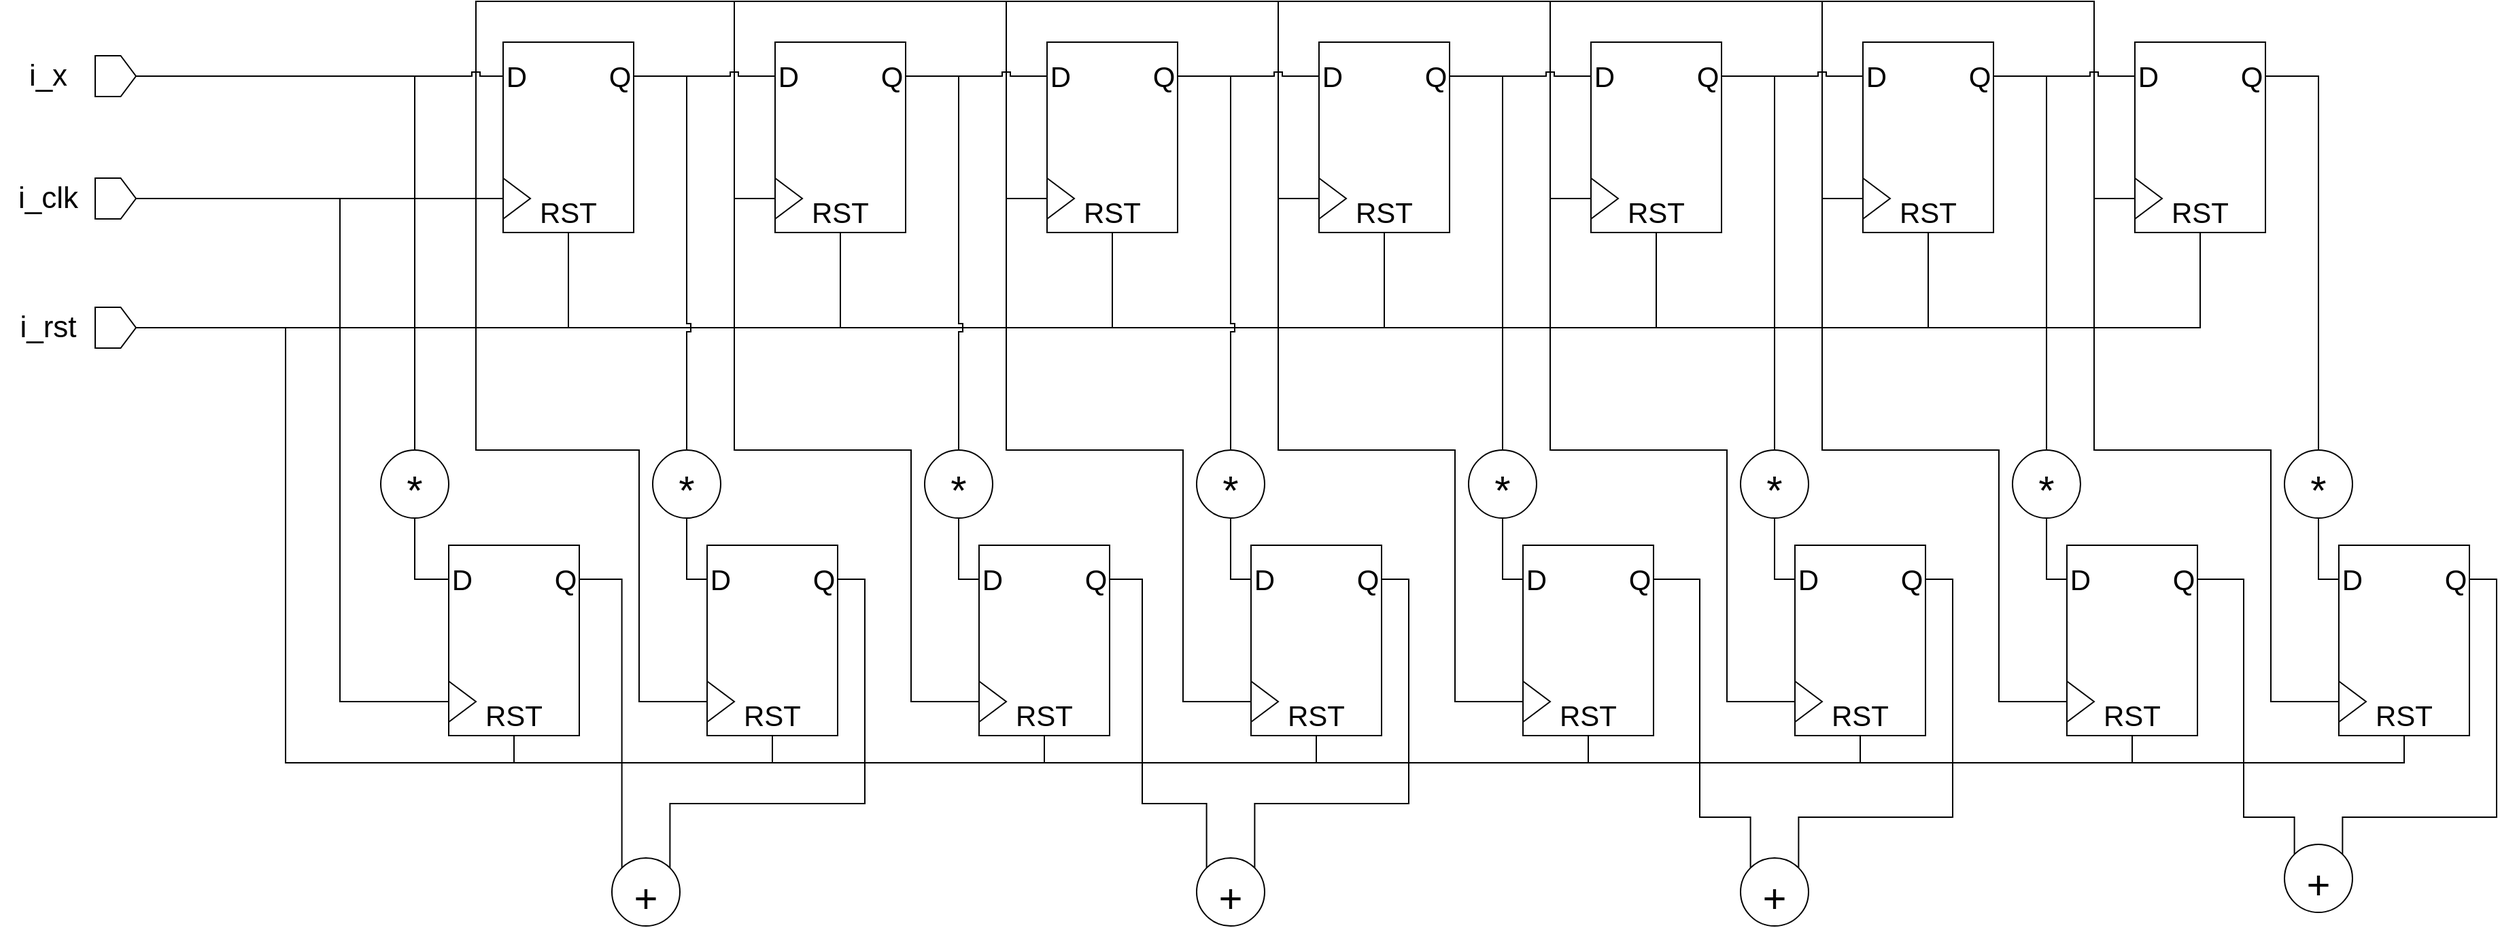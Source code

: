 <mxfile version="23.1.5" type="github">
  <diagram name="Page-1" id="0CUOTw0v8iw9t1YHOVN5">
    <mxGraphModel dx="2728" dy="986" grid="1" gridSize="10" guides="1" tooltips="1" connect="1" arrows="1" fold="1" page="1" pageScale="1" pageWidth="850" pageHeight="1100" math="0" shadow="0">
      <root>
        <mxCell id="0" />
        <mxCell id="1" parent="0" />
        <mxCell id="DY3PiAdyVnmW26J06P4--7" value="" style="group" vertex="1" connectable="0" parent="1">
          <mxGeometry x="160" y="60" width="96" height="140" as="geometry" />
        </mxCell>
        <mxCell id="DY3PiAdyVnmW26J06P4--1" value="" style="rounded=0;whiteSpace=wrap;html=1;" vertex="1" parent="DY3PiAdyVnmW26J06P4--7">
          <mxGeometry width="96" height="140" as="geometry" />
        </mxCell>
        <mxCell id="DY3PiAdyVnmW26J06P4--2" value="" style="triangle;whiteSpace=wrap;html=1;rotation=0;" vertex="1" parent="DY3PiAdyVnmW26J06P4--7">
          <mxGeometry y="100" width="20" height="30" as="geometry" />
        </mxCell>
        <mxCell id="DY3PiAdyVnmW26J06P4--3" value="&lt;font style=&quot;font-size: 21px;&quot;&gt;D&lt;/font&gt;" style="text;html=1;strokeColor=none;fillColor=none;align=center;verticalAlign=middle;whiteSpace=wrap;rounded=0;" vertex="1" parent="DY3PiAdyVnmW26J06P4--7">
          <mxGeometry y="10" width="20" height="30" as="geometry" />
        </mxCell>
        <mxCell id="DY3PiAdyVnmW26J06P4--4" value="&lt;font style=&quot;font-size: 21px;&quot;&gt;Q&lt;/font&gt;" style="text;html=1;strokeColor=none;fillColor=none;align=center;verticalAlign=middle;whiteSpace=wrap;rounded=0;" vertex="1" parent="DY3PiAdyVnmW26J06P4--7">
          <mxGeometry x="76" y="10" width="20" height="30" as="geometry" />
        </mxCell>
        <mxCell id="DY3PiAdyVnmW26J06P4--5" value="&lt;font style=&quot;font-size: 21px;&quot;&gt;RST&lt;/font&gt;" style="text;html=1;strokeColor=none;fillColor=none;align=center;verticalAlign=middle;whiteSpace=wrap;rounded=0;" vertex="1" parent="DY3PiAdyVnmW26J06P4--7">
          <mxGeometry x="33" y="110" width="30" height="30" as="geometry" />
        </mxCell>
        <mxCell id="DY3PiAdyVnmW26J06P4--8" value="" style="group" vertex="1" connectable="0" parent="1">
          <mxGeometry x="360" y="60" width="96" height="140" as="geometry" />
        </mxCell>
        <mxCell id="DY3PiAdyVnmW26J06P4--9" value="" style="rounded=0;whiteSpace=wrap;html=1;" vertex="1" parent="DY3PiAdyVnmW26J06P4--8">
          <mxGeometry width="96" height="140" as="geometry" />
        </mxCell>
        <mxCell id="DY3PiAdyVnmW26J06P4--10" value="" style="triangle;whiteSpace=wrap;html=1;rotation=0;" vertex="1" parent="DY3PiAdyVnmW26J06P4--8">
          <mxGeometry y="100" width="20" height="30" as="geometry" />
        </mxCell>
        <mxCell id="DY3PiAdyVnmW26J06P4--11" value="&lt;font style=&quot;font-size: 21px;&quot;&gt;D&lt;/font&gt;" style="text;html=1;strokeColor=none;fillColor=none;align=center;verticalAlign=middle;whiteSpace=wrap;rounded=0;" vertex="1" parent="DY3PiAdyVnmW26J06P4--8">
          <mxGeometry y="10" width="20" height="30" as="geometry" />
        </mxCell>
        <mxCell id="DY3PiAdyVnmW26J06P4--12" value="&lt;font style=&quot;font-size: 21px;&quot;&gt;Q&lt;/font&gt;" style="text;html=1;strokeColor=none;fillColor=none;align=center;verticalAlign=middle;whiteSpace=wrap;rounded=0;" vertex="1" parent="DY3PiAdyVnmW26J06P4--8">
          <mxGeometry x="76" y="10" width="20" height="30" as="geometry" />
        </mxCell>
        <mxCell id="DY3PiAdyVnmW26J06P4--13" value="&lt;font style=&quot;font-size: 21px;&quot;&gt;RST&lt;/font&gt;" style="text;html=1;strokeColor=none;fillColor=none;align=center;verticalAlign=middle;whiteSpace=wrap;rounded=0;" vertex="1" parent="DY3PiAdyVnmW26J06P4--8">
          <mxGeometry x="33" y="110" width="30" height="30" as="geometry" />
        </mxCell>
        <mxCell id="DY3PiAdyVnmW26J06P4--14" value="" style="group" vertex="1" connectable="0" parent="1">
          <mxGeometry x="560" y="60" width="96" height="140" as="geometry" />
        </mxCell>
        <mxCell id="DY3PiAdyVnmW26J06P4--15" value="" style="rounded=0;whiteSpace=wrap;html=1;" vertex="1" parent="DY3PiAdyVnmW26J06P4--14">
          <mxGeometry width="96" height="140" as="geometry" />
        </mxCell>
        <mxCell id="DY3PiAdyVnmW26J06P4--16" value="" style="triangle;whiteSpace=wrap;html=1;rotation=0;" vertex="1" parent="DY3PiAdyVnmW26J06P4--14">
          <mxGeometry y="100" width="20" height="30" as="geometry" />
        </mxCell>
        <mxCell id="DY3PiAdyVnmW26J06P4--17" value="&lt;font style=&quot;font-size: 21px;&quot;&gt;D&lt;/font&gt;" style="text;html=1;strokeColor=none;fillColor=none;align=center;verticalAlign=middle;whiteSpace=wrap;rounded=0;" vertex="1" parent="DY3PiAdyVnmW26J06P4--14">
          <mxGeometry y="10" width="20" height="30" as="geometry" />
        </mxCell>
        <mxCell id="DY3PiAdyVnmW26J06P4--18" value="&lt;font style=&quot;font-size: 21px;&quot;&gt;Q&lt;/font&gt;" style="text;html=1;strokeColor=none;fillColor=none;align=center;verticalAlign=middle;whiteSpace=wrap;rounded=0;" vertex="1" parent="DY3PiAdyVnmW26J06P4--14">
          <mxGeometry x="76" y="10" width="20" height="30" as="geometry" />
        </mxCell>
        <mxCell id="DY3PiAdyVnmW26J06P4--19" value="&lt;font style=&quot;font-size: 21px;&quot;&gt;RST&lt;/font&gt;" style="text;html=1;strokeColor=none;fillColor=none;align=center;verticalAlign=middle;whiteSpace=wrap;rounded=0;" vertex="1" parent="DY3PiAdyVnmW26J06P4--14">
          <mxGeometry x="33" y="110" width="30" height="30" as="geometry" />
        </mxCell>
        <mxCell id="DY3PiAdyVnmW26J06P4--20" value="" style="group" vertex="1" connectable="0" parent="1">
          <mxGeometry x="760" y="60" width="96" height="140" as="geometry" />
        </mxCell>
        <mxCell id="DY3PiAdyVnmW26J06P4--21" value="" style="rounded=0;whiteSpace=wrap;html=1;" vertex="1" parent="DY3PiAdyVnmW26J06P4--20">
          <mxGeometry width="96" height="140" as="geometry" />
        </mxCell>
        <mxCell id="DY3PiAdyVnmW26J06P4--22" value="" style="triangle;whiteSpace=wrap;html=1;rotation=0;" vertex="1" parent="DY3PiAdyVnmW26J06P4--20">
          <mxGeometry y="100" width="20" height="30" as="geometry" />
        </mxCell>
        <mxCell id="DY3PiAdyVnmW26J06P4--23" value="&lt;font style=&quot;font-size: 21px;&quot;&gt;D&lt;/font&gt;" style="text;html=1;strokeColor=none;fillColor=none;align=center;verticalAlign=middle;whiteSpace=wrap;rounded=0;" vertex="1" parent="DY3PiAdyVnmW26J06P4--20">
          <mxGeometry y="10" width="20" height="30" as="geometry" />
        </mxCell>
        <mxCell id="DY3PiAdyVnmW26J06P4--24" value="&lt;font style=&quot;font-size: 21px;&quot;&gt;Q&lt;/font&gt;" style="text;html=1;strokeColor=none;fillColor=none;align=center;verticalAlign=middle;whiteSpace=wrap;rounded=0;" vertex="1" parent="DY3PiAdyVnmW26J06P4--20">
          <mxGeometry x="76" y="10" width="20" height="30" as="geometry" />
        </mxCell>
        <mxCell id="DY3PiAdyVnmW26J06P4--25" value="&lt;font style=&quot;font-size: 21px;&quot;&gt;RST&lt;/font&gt;" style="text;html=1;strokeColor=none;fillColor=none;align=center;verticalAlign=middle;whiteSpace=wrap;rounded=0;" vertex="1" parent="DY3PiAdyVnmW26J06P4--20">
          <mxGeometry x="33" y="110" width="30" height="30" as="geometry" />
        </mxCell>
        <mxCell id="DY3PiAdyVnmW26J06P4--26" value="" style="group" vertex="1" connectable="0" parent="1">
          <mxGeometry x="960" y="60" width="96" height="140" as="geometry" />
        </mxCell>
        <mxCell id="DY3PiAdyVnmW26J06P4--27" value="" style="rounded=0;whiteSpace=wrap;html=1;" vertex="1" parent="DY3PiAdyVnmW26J06P4--26">
          <mxGeometry width="96" height="140" as="geometry" />
        </mxCell>
        <mxCell id="DY3PiAdyVnmW26J06P4--28" value="" style="triangle;whiteSpace=wrap;html=1;rotation=0;" vertex="1" parent="DY3PiAdyVnmW26J06P4--26">
          <mxGeometry y="100" width="20" height="30" as="geometry" />
        </mxCell>
        <mxCell id="DY3PiAdyVnmW26J06P4--29" value="&lt;font style=&quot;font-size: 21px;&quot;&gt;D&lt;/font&gt;" style="text;html=1;strokeColor=none;fillColor=none;align=center;verticalAlign=middle;whiteSpace=wrap;rounded=0;" vertex="1" parent="DY3PiAdyVnmW26J06P4--26">
          <mxGeometry y="10" width="20" height="30" as="geometry" />
        </mxCell>
        <mxCell id="DY3PiAdyVnmW26J06P4--30" value="&lt;font style=&quot;font-size: 21px;&quot;&gt;Q&lt;/font&gt;" style="text;html=1;strokeColor=none;fillColor=none;align=center;verticalAlign=middle;whiteSpace=wrap;rounded=0;" vertex="1" parent="DY3PiAdyVnmW26J06P4--26">
          <mxGeometry x="76" y="10" width="20" height="30" as="geometry" />
        </mxCell>
        <mxCell id="DY3PiAdyVnmW26J06P4--31" value="&lt;font style=&quot;font-size: 21px;&quot;&gt;RST&lt;/font&gt;" style="text;html=1;strokeColor=none;fillColor=none;align=center;verticalAlign=middle;whiteSpace=wrap;rounded=0;" vertex="1" parent="DY3PiAdyVnmW26J06P4--26">
          <mxGeometry x="33" y="110" width="30" height="30" as="geometry" />
        </mxCell>
        <mxCell id="DY3PiAdyVnmW26J06P4--32" value="" style="group" vertex="1" connectable="0" parent="1">
          <mxGeometry x="1160" y="60" width="96" height="140" as="geometry" />
        </mxCell>
        <mxCell id="DY3PiAdyVnmW26J06P4--33" value="" style="rounded=0;whiteSpace=wrap;html=1;" vertex="1" parent="DY3PiAdyVnmW26J06P4--32">
          <mxGeometry width="96" height="140" as="geometry" />
        </mxCell>
        <mxCell id="DY3PiAdyVnmW26J06P4--34" value="" style="triangle;whiteSpace=wrap;html=1;rotation=0;" vertex="1" parent="DY3PiAdyVnmW26J06P4--32">
          <mxGeometry y="100" width="20" height="30" as="geometry" />
        </mxCell>
        <mxCell id="DY3PiAdyVnmW26J06P4--35" value="&lt;font style=&quot;font-size: 21px;&quot;&gt;D&lt;/font&gt;" style="text;html=1;strokeColor=none;fillColor=none;align=center;verticalAlign=middle;whiteSpace=wrap;rounded=0;" vertex="1" parent="DY3PiAdyVnmW26J06P4--32">
          <mxGeometry y="10" width="20" height="30" as="geometry" />
        </mxCell>
        <mxCell id="DY3PiAdyVnmW26J06P4--36" value="&lt;font style=&quot;font-size: 21px;&quot;&gt;Q&lt;/font&gt;" style="text;html=1;strokeColor=none;fillColor=none;align=center;verticalAlign=middle;whiteSpace=wrap;rounded=0;" vertex="1" parent="DY3PiAdyVnmW26J06P4--32">
          <mxGeometry x="76" y="10" width="20" height="30" as="geometry" />
        </mxCell>
        <mxCell id="DY3PiAdyVnmW26J06P4--37" value="&lt;font style=&quot;font-size: 21px;&quot;&gt;RST&lt;/font&gt;" style="text;html=1;strokeColor=none;fillColor=none;align=center;verticalAlign=middle;whiteSpace=wrap;rounded=0;" vertex="1" parent="DY3PiAdyVnmW26J06P4--32">
          <mxGeometry x="33" y="110" width="30" height="30" as="geometry" />
        </mxCell>
        <mxCell id="DY3PiAdyVnmW26J06P4--38" value="" style="group" vertex="1" connectable="0" parent="1">
          <mxGeometry x="1360" y="60" width="96" height="140" as="geometry" />
        </mxCell>
        <mxCell id="DY3PiAdyVnmW26J06P4--39" value="" style="rounded=0;whiteSpace=wrap;html=1;" vertex="1" parent="DY3PiAdyVnmW26J06P4--38">
          <mxGeometry width="96" height="140" as="geometry" />
        </mxCell>
        <mxCell id="DY3PiAdyVnmW26J06P4--40" value="" style="triangle;whiteSpace=wrap;html=1;rotation=0;" vertex="1" parent="DY3PiAdyVnmW26J06P4--38">
          <mxGeometry y="100" width="20" height="30" as="geometry" />
        </mxCell>
        <mxCell id="DY3PiAdyVnmW26J06P4--41" value="&lt;font style=&quot;font-size: 21px;&quot;&gt;D&lt;/font&gt;" style="text;html=1;strokeColor=none;fillColor=none;align=center;verticalAlign=middle;whiteSpace=wrap;rounded=0;" vertex="1" parent="DY3PiAdyVnmW26J06P4--38">
          <mxGeometry y="10" width="20" height="30" as="geometry" />
        </mxCell>
        <mxCell id="DY3PiAdyVnmW26J06P4--42" value="&lt;font style=&quot;font-size: 21px;&quot;&gt;Q&lt;/font&gt;" style="text;html=1;strokeColor=none;fillColor=none;align=center;verticalAlign=middle;whiteSpace=wrap;rounded=0;" vertex="1" parent="DY3PiAdyVnmW26J06P4--38">
          <mxGeometry x="76" y="10" width="20" height="30" as="geometry" />
        </mxCell>
        <mxCell id="DY3PiAdyVnmW26J06P4--43" value="&lt;font style=&quot;font-size: 21px;&quot;&gt;RST&lt;/font&gt;" style="text;html=1;strokeColor=none;fillColor=none;align=center;verticalAlign=middle;whiteSpace=wrap;rounded=0;" vertex="1" parent="DY3PiAdyVnmW26J06P4--38">
          <mxGeometry x="33" y="110" width="30" height="30" as="geometry" />
        </mxCell>
        <mxCell id="DY3PiAdyVnmW26J06P4--61" style="edgeStyle=orthogonalEdgeStyle;rounded=0;orthogonalLoop=1;jettySize=auto;html=1;exitX=0.5;exitY=1;exitDx=0;exitDy=0;entryX=0.5;entryY=1;entryDx=0;entryDy=0;endArrow=none;endFill=0;jumpStyle=sharp;" edge="1" parent="1" source="DY3PiAdyVnmW26J06P4--44" target="DY3PiAdyVnmW26J06P4--5">
          <mxGeometry relative="1" as="geometry" />
        </mxCell>
        <mxCell id="DY3PiAdyVnmW26J06P4--62" style="edgeStyle=orthogonalEdgeStyle;rounded=0;orthogonalLoop=1;jettySize=auto;html=1;exitX=0.5;exitY=1;exitDx=0;exitDy=0;entryX=0.5;entryY=1;entryDx=0;entryDy=0;endArrow=none;endFill=0;jumpStyle=sharp;" edge="1" parent="1" source="DY3PiAdyVnmW26J06P4--44" target="DY3PiAdyVnmW26J06P4--13">
          <mxGeometry relative="1" as="geometry" />
        </mxCell>
        <mxCell id="DY3PiAdyVnmW26J06P4--50" style="edgeStyle=orthogonalEdgeStyle;rounded=0;orthogonalLoop=1;jettySize=auto;html=1;exitX=0.5;exitY=1;exitDx=0;exitDy=0;entryX=0;entryY=0.5;entryDx=0;entryDy=0;endArrow=none;endFill=0;" edge="1" parent="1" source="DY3PiAdyVnmW26J06P4--45" target="DY3PiAdyVnmW26J06P4--2">
          <mxGeometry relative="1" as="geometry" />
        </mxCell>
        <mxCell id="DY3PiAdyVnmW26J06P4--63" style="edgeStyle=orthogonalEdgeStyle;rounded=0;orthogonalLoop=1;jettySize=auto;html=1;exitX=0.5;exitY=1;exitDx=0;exitDy=0;entryX=0.5;entryY=1;entryDx=0;entryDy=0;endArrow=none;endFill=0;jumpStyle=sharp;" edge="1" parent="1" source="DY3PiAdyVnmW26J06P4--44" target="DY3PiAdyVnmW26J06P4--15">
          <mxGeometry relative="1" as="geometry" />
        </mxCell>
        <mxCell id="DY3PiAdyVnmW26J06P4--45" value="&lt;p style=&quot;line-height: 120%;&quot;&gt;&lt;br&gt;&lt;/p&gt;&lt;p style=&quot;line-height: 120%;&quot;&gt;&lt;br&gt;&lt;/p&gt;" style="shape=offPageConnector;whiteSpace=wrap;html=1;rotation=-90;" vertex="1" parent="1">
          <mxGeometry x="-140" y="160" width="30" height="30" as="geometry" />
        </mxCell>
        <mxCell id="DY3PiAdyVnmW26J06P4--64" style="edgeStyle=orthogonalEdgeStyle;rounded=0;orthogonalLoop=1;jettySize=auto;html=1;exitX=0.5;exitY=1;exitDx=0;exitDy=0;entryX=0.5;entryY=1;entryDx=0;entryDy=0;endArrow=none;endFill=0;jumpStyle=sharp;" edge="1" parent="1" source="DY3PiAdyVnmW26J06P4--44" target="DY3PiAdyVnmW26J06P4--25">
          <mxGeometry relative="1" as="geometry" />
        </mxCell>
        <mxCell id="DY3PiAdyVnmW26J06P4--46" value="&lt;font style=&quot;font-size: 22px;&quot;&gt;i_clk&lt;/font&gt;" style="text;html=1;align=center;verticalAlign=middle;resizable=0;points=[];autosize=1;strokeColor=none;fillColor=none;" vertex="1" parent="1">
          <mxGeometry x="-210" y="155" width="70" height="40" as="geometry" />
        </mxCell>
        <mxCell id="DY3PiAdyVnmW26J06P4--65" style="edgeStyle=orthogonalEdgeStyle;rounded=0;orthogonalLoop=1;jettySize=auto;html=1;exitX=0.5;exitY=1;exitDx=0;exitDy=0;entryX=0.5;entryY=1;entryDx=0;entryDy=0;endArrow=none;endFill=0;jumpStyle=sharp;" edge="1" parent="1" source="DY3PiAdyVnmW26J06P4--44" target="DY3PiAdyVnmW26J06P4--31">
          <mxGeometry relative="1" as="geometry" />
        </mxCell>
        <mxCell id="DY3PiAdyVnmW26J06P4--47" value="&lt;font style=&quot;font-size: 22px;&quot;&gt;i_rst&lt;/font&gt;" style="text;html=1;align=center;verticalAlign=middle;resizable=0;points=[];autosize=1;strokeColor=none;fillColor=none;" vertex="1" parent="1">
          <mxGeometry x="-210" y="250" width="70" height="40" as="geometry" />
        </mxCell>
        <mxCell id="DY3PiAdyVnmW26J06P4--66" style="edgeStyle=orthogonalEdgeStyle;rounded=0;orthogonalLoop=1;jettySize=auto;html=1;exitX=0.5;exitY=1;exitDx=0;exitDy=0;entryX=0.5;entryY=1;entryDx=0;entryDy=0;endArrow=none;endFill=0;jumpStyle=sharp;" edge="1" parent="1" source="DY3PiAdyVnmW26J06P4--44" target="DY3PiAdyVnmW26J06P4--37">
          <mxGeometry relative="1" as="geometry" />
        </mxCell>
        <mxCell id="DY3PiAdyVnmW26J06P4--53" style="edgeStyle=orthogonalEdgeStyle;rounded=0;orthogonalLoop=1;jettySize=auto;html=1;exitX=0;exitY=0.5;exitDx=0;exitDy=0;entryX=0;entryY=0.5;entryDx=0;entryDy=0;endArrow=none;endFill=0;" edge="1" parent="1" source="DY3PiAdyVnmW26J06P4--10" target="DY3PiAdyVnmW26J06P4--2">
          <mxGeometry relative="1" as="geometry">
            <Array as="points">
              <mxPoint x="330" y="175" />
              <mxPoint x="330" y="30" />
              <mxPoint x="140" y="30" />
              <mxPoint x="140" y="175" />
            </Array>
          </mxGeometry>
        </mxCell>
        <mxCell id="DY3PiAdyVnmW26J06P4--67" style="edgeStyle=orthogonalEdgeStyle;rounded=0;orthogonalLoop=1;jettySize=auto;html=1;exitX=0.5;exitY=1;exitDx=0;exitDy=0;entryX=0.5;entryY=1;entryDx=0;entryDy=0;endArrow=none;endFill=0;jumpStyle=sharp;" edge="1" parent="1" source="DY3PiAdyVnmW26J06P4--44" target="DY3PiAdyVnmW26J06P4--43">
          <mxGeometry relative="1" as="geometry" />
        </mxCell>
        <mxCell id="DY3PiAdyVnmW26J06P4--54" style="edgeStyle=orthogonalEdgeStyle;rounded=0;orthogonalLoop=1;jettySize=auto;html=1;exitX=0;exitY=0.5;exitDx=0;exitDy=0;entryX=0;entryY=0.5;entryDx=0;entryDy=0;endArrow=none;endFill=0;" edge="1" parent="1" source="DY3PiAdyVnmW26J06P4--10" target="DY3PiAdyVnmW26J06P4--16">
          <mxGeometry relative="1" as="geometry">
            <Array as="points">
              <mxPoint x="330" y="175" />
              <mxPoint x="330" y="30" />
              <mxPoint x="530" y="30" />
              <mxPoint x="530" y="175" />
            </Array>
          </mxGeometry>
        </mxCell>
        <mxCell id="DY3PiAdyVnmW26J06P4--156" style="edgeStyle=orthogonalEdgeStyle;rounded=0;orthogonalLoop=1;jettySize=auto;html=1;exitX=0.5;exitY=1;exitDx=0;exitDy=0;entryX=0.5;entryY=1;entryDx=0;entryDy=0;endArrow=none;endFill=0;" edge="1" parent="1" source="DY3PiAdyVnmW26J06P4--44" target="DY3PiAdyVnmW26J06P4--104">
          <mxGeometry relative="1" as="geometry">
            <Array as="points">
              <mxPoint y="270" />
              <mxPoint y="590" />
              <mxPoint x="358" y="590" />
            </Array>
          </mxGeometry>
        </mxCell>
        <mxCell id="DY3PiAdyVnmW26J06P4--55" style="edgeStyle=orthogonalEdgeStyle;rounded=0;orthogonalLoop=1;jettySize=auto;html=1;exitX=0;exitY=0.5;exitDx=0;exitDy=0;endArrow=none;endFill=0;entryX=0;entryY=0.5;entryDx=0;entryDy=0;" edge="1" parent="1" source="DY3PiAdyVnmW26J06P4--16" target="DY3PiAdyVnmW26J06P4--22">
          <mxGeometry relative="1" as="geometry">
            <mxPoint x="720" y="210" as="targetPoint" />
            <Array as="points">
              <mxPoint x="530" y="175" />
              <mxPoint x="530" y="30" />
              <mxPoint x="730" y="30" />
              <mxPoint x="730" y="175" />
            </Array>
          </mxGeometry>
        </mxCell>
        <mxCell id="DY3PiAdyVnmW26J06P4--44" value="&lt;p style=&quot;line-height: 120%;&quot;&gt;&lt;br&gt;&lt;/p&gt;&lt;p style=&quot;line-height: 120%;&quot;&gt;&lt;br&gt;&lt;/p&gt;" style="shape=offPageConnector;whiteSpace=wrap;html=1;rotation=-90;" vertex="1" parent="1">
          <mxGeometry x="-140" y="255" width="30" height="30" as="geometry" />
        </mxCell>
        <mxCell id="DY3PiAdyVnmW26J06P4--58" style="edgeStyle=orthogonalEdgeStyle;rounded=0;orthogonalLoop=1;jettySize=auto;html=1;exitX=0;exitY=0.5;exitDx=0;exitDy=0;entryX=0;entryY=0.5;entryDx=0;entryDy=0;endArrow=none;endFill=0;" edge="1" parent="1" source="DY3PiAdyVnmW26J06P4--28" target="DY3PiAdyVnmW26J06P4--22">
          <mxGeometry relative="1" as="geometry">
            <Array as="points">
              <mxPoint x="930" y="175" />
              <mxPoint x="930" y="30" />
              <mxPoint x="730" y="30" />
              <mxPoint x="730" y="175" />
            </Array>
          </mxGeometry>
        </mxCell>
        <mxCell id="DY3PiAdyVnmW26J06P4--59" style="edgeStyle=orthogonalEdgeStyle;rounded=0;orthogonalLoop=1;jettySize=auto;html=1;exitX=0;exitY=0.5;exitDx=0;exitDy=0;entryX=0;entryY=0.5;entryDx=0;entryDy=0;endArrow=none;endFill=0;" edge="1" parent="1" source="DY3PiAdyVnmW26J06P4--34" target="DY3PiAdyVnmW26J06P4--28">
          <mxGeometry relative="1" as="geometry">
            <Array as="points">
              <mxPoint x="1130" y="175" />
              <mxPoint x="1130" y="30" />
              <mxPoint x="930" y="30" />
              <mxPoint x="930" y="175" />
            </Array>
          </mxGeometry>
        </mxCell>
        <mxCell id="DY3PiAdyVnmW26J06P4--60" style="edgeStyle=orthogonalEdgeStyle;rounded=0;orthogonalLoop=1;jettySize=auto;html=1;exitX=0;exitY=0.5;exitDx=0;exitDy=0;entryX=0;entryY=0.5;entryDx=0;entryDy=0;endArrow=none;endFill=0;" edge="1" parent="1" source="DY3PiAdyVnmW26J06P4--40" target="DY3PiAdyVnmW26J06P4--34">
          <mxGeometry relative="1" as="geometry">
            <Array as="points">
              <mxPoint x="1330" y="175" />
              <mxPoint x="1330" y="30" />
              <mxPoint x="1130" y="30" />
              <mxPoint x="1130" y="175" />
            </Array>
          </mxGeometry>
        </mxCell>
        <mxCell id="DY3PiAdyVnmW26J06P4--69" style="edgeStyle=orthogonalEdgeStyle;rounded=0;orthogonalLoop=1;jettySize=auto;html=1;exitX=0.5;exitY=1;exitDx=0;exitDy=0;entryX=0;entryY=0.5;entryDx=0;entryDy=0;jumpStyle=sharp;endArrow=none;endFill=0;" edge="1" parent="1" source="DY3PiAdyVnmW26J06P4--68" target="DY3PiAdyVnmW26J06P4--3">
          <mxGeometry relative="1" as="geometry" />
        </mxCell>
        <mxCell id="DY3PiAdyVnmW26J06P4--68" value="&lt;p style=&quot;line-height: 120%;&quot;&gt;&lt;br&gt;&lt;/p&gt;&lt;p style=&quot;line-height: 120%;&quot;&gt;&lt;br&gt;&lt;/p&gt;" style="shape=offPageConnector;whiteSpace=wrap;html=1;rotation=-90;" vertex="1" parent="1">
          <mxGeometry x="-140" y="70" width="30" height="30" as="geometry" />
        </mxCell>
        <mxCell id="DY3PiAdyVnmW26J06P4--70" style="edgeStyle=orthogonalEdgeStyle;rounded=0;orthogonalLoop=1;jettySize=auto;html=1;exitX=1;exitY=0.5;exitDx=0;exitDy=0;entryX=0;entryY=0.5;entryDx=0;entryDy=0;endArrow=none;endFill=0;jumpStyle=sharp;" edge="1" parent="1" source="DY3PiAdyVnmW26J06P4--4" target="DY3PiAdyVnmW26J06P4--11">
          <mxGeometry relative="1" as="geometry" />
        </mxCell>
        <mxCell id="DY3PiAdyVnmW26J06P4--71" style="edgeStyle=orthogonalEdgeStyle;rounded=0;orthogonalLoop=1;jettySize=auto;html=1;exitX=1;exitY=0.5;exitDx=0;exitDy=0;entryX=0;entryY=0.5;entryDx=0;entryDy=0;jumpStyle=sharp;endArrow=none;endFill=0;" edge="1" parent="1" source="DY3PiAdyVnmW26J06P4--12" target="DY3PiAdyVnmW26J06P4--17">
          <mxGeometry relative="1" as="geometry" />
        </mxCell>
        <mxCell id="DY3PiAdyVnmW26J06P4--72" style="edgeStyle=orthogonalEdgeStyle;rounded=0;orthogonalLoop=1;jettySize=auto;html=1;exitX=1;exitY=0.5;exitDx=0;exitDy=0;entryX=0;entryY=0.5;entryDx=0;entryDy=0;jumpStyle=sharp;endArrow=none;endFill=0;" edge="1" parent="1" source="DY3PiAdyVnmW26J06P4--18" target="DY3PiAdyVnmW26J06P4--23">
          <mxGeometry relative="1" as="geometry" />
        </mxCell>
        <mxCell id="DY3PiAdyVnmW26J06P4--73" style="edgeStyle=orthogonalEdgeStyle;rounded=0;orthogonalLoop=1;jettySize=auto;html=1;exitX=1;exitY=0.5;exitDx=0;exitDy=0;entryX=0;entryY=0.5;entryDx=0;entryDy=0;jumpStyle=sharp;endArrow=none;endFill=0;" edge="1" parent="1" source="DY3PiAdyVnmW26J06P4--24" target="DY3PiAdyVnmW26J06P4--29">
          <mxGeometry relative="1" as="geometry" />
        </mxCell>
        <mxCell id="DY3PiAdyVnmW26J06P4--74" style="edgeStyle=orthogonalEdgeStyle;rounded=0;orthogonalLoop=1;jettySize=auto;html=1;exitX=1;exitY=0.5;exitDx=0;exitDy=0;entryX=0;entryY=0.5;entryDx=0;entryDy=0;endArrow=none;endFill=0;jumpStyle=sharp;" edge="1" parent="1" source="DY3PiAdyVnmW26J06P4--30" target="DY3PiAdyVnmW26J06P4--35">
          <mxGeometry relative="1" as="geometry" />
        </mxCell>
        <mxCell id="DY3PiAdyVnmW26J06P4--75" style="edgeStyle=orthogonalEdgeStyle;rounded=0;orthogonalLoop=1;jettySize=auto;html=1;exitX=1;exitY=0.5;exitDx=0;exitDy=0;entryX=0;entryY=0.5;entryDx=0;entryDy=0;jumpStyle=sharp;endArrow=none;endFill=0;" edge="1" parent="1" source="DY3PiAdyVnmW26J06P4--36" target="DY3PiAdyVnmW26J06P4--41">
          <mxGeometry relative="1" as="geometry" />
        </mxCell>
        <mxCell id="DY3PiAdyVnmW26J06P4--76" value="&lt;font style=&quot;font-size: 22px;&quot;&gt;i_x&lt;br&gt;&lt;/font&gt;" style="text;html=1;align=center;verticalAlign=middle;resizable=0;points=[];autosize=1;strokeColor=none;fillColor=none;" vertex="1" parent="1">
          <mxGeometry x="-200" y="65" width="50" height="40" as="geometry" />
        </mxCell>
        <mxCell id="DY3PiAdyVnmW26J06P4--86" style="edgeStyle=orthogonalEdgeStyle;rounded=0;orthogonalLoop=1;jettySize=auto;html=1;exitX=0.5;exitY=0;exitDx=0;exitDy=0;entryX=1;entryY=0.5;entryDx=0;entryDy=0;endArrow=none;endFill=0;jumpStyle=sharp;" edge="1" parent="1" source="DY3PiAdyVnmW26J06P4--78" target="DY3PiAdyVnmW26J06P4--4">
          <mxGeometry relative="1" as="geometry" />
        </mxCell>
        <mxCell id="DY3PiAdyVnmW26J06P4--78" value="&lt;font style=&quot;font-size: 30px;&quot;&gt;*&lt;/font&gt;" style="ellipse;whiteSpace=wrap;html=1;aspect=fixed;verticalAlign=bottom;" vertex="1" parent="1">
          <mxGeometry x="270" y="360" width="50" height="50" as="geometry" />
        </mxCell>
        <mxCell id="DY3PiAdyVnmW26J06P4--93" style="edgeStyle=orthogonalEdgeStyle;rounded=0;orthogonalLoop=1;jettySize=auto;html=1;exitX=0.5;exitY=0;exitDx=0;exitDy=0;entryX=1;entryY=0.5;entryDx=0;entryDy=0;jumpStyle=sharp;endArrow=none;endFill=0;" edge="1" parent="1" source="DY3PiAdyVnmW26J06P4--85" target="DY3PiAdyVnmW26J06P4--12">
          <mxGeometry relative="1" as="geometry" />
        </mxCell>
        <mxCell id="DY3PiAdyVnmW26J06P4--85" value="&lt;font style=&quot;font-size: 30px;&quot;&gt;*&lt;/font&gt;" style="ellipse;whiteSpace=wrap;html=1;aspect=fixed;verticalAlign=bottom;" vertex="1" parent="1">
          <mxGeometry x="470" y="360" width="50" height="50" as="geometry" />
        </mxCell>
        <mxCell id="DY3PiAdyVnmW26J06P4--94" style="edgeStyle=orthogonalEdgeStyle;rounded=0;orthogonalLoop=1;jettySize=auto;html=1;exitX=0.5;exitY=0;exitDx=0;exitDy=0;entryX=1;entryY=0.5;entryDx=0;entryDy=0;endArrow=none;endFill=0;jumpStyle=sharp;" edge="1" parent="1" source="DY3PiAdyVnmW26J06P4--87" target="DY3PiAdyVnmW26J06P4--18">
          <mxGeometry relative="1" as="geometry" />
        </mxCell>
        <mxCell id="DY3PiAdyVnmW26J06P4--87" value="&lt;font style=&quot;font-size: 30px;&quot;&gt;*&lt;/font&gt;" style="ellipse;whiteSpace=wrap;html=1;aspect=fixed;verticalAlign=bottom;" vertex="1" parent="1">
          <mxGeometry x="670" y="360" width="50" height="50" as="geometry" />
        </mxCell>
        <mxCell id="DY3PiAdyVnmW26J06P4--95" style="edgeStyle=orthogonalEdgeStyle;rounded=0;orthogonalLoop=1;jettySize=auto;html=1;exitX=0.5;exitY=0;exitDx=0;exitDy=0;entryX=1;entryY=0.5;entryDx=0;entryDy=0;endArrow=none;endFill=0;" edge="1" parent="1" source="DY3PiAdyVnmW26J06P4--88" target="DY3PiAdyVnmW26J06P4--24">
          <mxGeometry relative="1" as="geometry" />
        </mxCell>
        <mxCell id="DY3PiAdyVnmW26J06P4--88" value="&lt;font style=&quot;font-size: 30px;&quot;&gt;*&lt;/font&gt;" style="ellipse;whiteSpace=wrap;html=1;aspect=fixed;verticalAlign=bottom;" vertex="1" parent="1">
          <mxGeometry x="870" y="360" width="50" height="50" as="geometry" />
        </mxCell>
        <mxCell id="DY3PiAdyVnmW26J06P4--96" style="edgeStyle=orthogonalEdgeStyle;rounded=0;orthogonalLoop=1;jettySize=auto;html=1;exitX=0.5;exitY=0;exitDx=0;exitDy=0;entryX=1;entryY=0.5;entryDx=0;entryDy=0;endArrow=none;endFill=0;" edge="1" parent="1" source="DY3PiAdyVnmW26J06P4--89" target="DY3PiAdyVnmW26J06P4--30">
          <mxGeometry relative="1" as="geometry" />
        </mxCell>
        <mxCell id="DY3PiAdyVnmW26J06P4--89" value="&lt;font style=&quot;font-size: 30px;&quot;&gt;*&lt;/font&gt;" style="ellipse;whiteSpace=wrap;html=1;aspect=fixed;verticalAlign=bottom;" vertex="1" parent="1">
          <mxGeometry x="1070" y="360" width="50" height="50" as="geometry" />
        </mxCell>
        <mxCell id="DY3PiAdyVnmW26J06P4--97" style="edgeStyle=orthogonalEdgeStyle;rounded=0;orthogonalLoop=1;jettySize=auto;html=1;exitX=0.5;exitY=0;exitDx=0;exitDy=0;entryX=1;entryY=0.5;entryDx=0;entryDy=0;endArrow=none;endFill=0;" edge="1" parent="1" source="DY3PiAdyVnmW26J06P4--90" target="DY3PiAdyVnmW26J06P4--36">
          <mxGeometry relative="1" as="geometry" />
        </mxCell>
        <mxCell id="DY3PiAdyVnmW26J06P4--90" value="&lt;font style=&quot;font-size: 30px;&quot;&gt;*&lt;/font&gt;" style="ellipse;whiteSpace=wrap;html=1;aspect=fixed;verticalAlign=bottom;" vertex="1" parent="1">
          <mxGeometry x="1270" y="360" width="50" height="50" as="geometry" />
        </mxCell>
        <mxCell id="DY3PiAdyVnmW26J06P4--98" style="edgeStyle=orthogonalEdgeStyle;rounded=0;orthogonalLoop=1;jettySize=auto;html=1;exitX=0.5;exitY=0;exitDx=0;exitDy=0;entryX=1;entryY=0.5;entryDx=0;entryDy=0;endArrow=none;endFill=0;" edge="1" parent="1" source="DY3PiAdyVnmW26J06P4--92" target="DY3PiAdyVnmW26J06P4--42">
          <mxGeometry relative="1" as="geometry" />
        </mxCell>
        <mxCell id="DY3PiAdyVnmW26J06P4--92" value="&lt;font style=&quot;font-size: 30px;&quot;&gt;*&lt;/font&gt;" style="ellipse;whiteSpace=wrap;html=1;aspect=fixed;verticalAlign=bottom;" vertex="1" parent="1">
          <mxGeometry x="1470" y="360" width="50" height="50" as="geometry" />
        </mxCell>
        <mxCell id="DY3PiAdyVnmW26J06P4--99" value="" style="group" vertex="1" connectable="0" parent="1">
          <mxGeometry x="310" y="430" width="96" height="140" as="geometry" />
        </mxCell>
        <mxCell id="DY3PiAdyVnmW26J06P4--100" value="" style="rounded=0;whiteSpace=wrap;html=1;" vertex="1" parent="DY3PiAdyVnmW26J06P4--99">
          <mxGeometry width="96" height="140" as="geometry" />
        </mxCell>
        <mxCell id="DY3PiAdyVnmW26J06P4--101" value="" style="triangle;whiteSpace=wrap;html=1;rotation=0;" vertex="1" parent="DY3PiAdyVnmW26J06P4--99">
          <mxGeometry y="100" width="20" height="30" as="geometry" />
        </mxCell>
        <mxCell id="DY3PiAdyVnmW26J06P4--102" value="&lt;font style=&quot;font-size: 21px;&quot;&gt;D&lt;/font&gt;" style="text;html=1;strokeColor=none;fillColor=none;align=center;verticalAlign=middle;whiteSpace=wrap;rounded=0;" vertex="1" parent="DY3PiAdyVnmW26J06P4--99">
          <mxGeometry y="10" width="20" height="30" as="geometry" />
        </mxCell>
        <mxCell id="DY3PiAdyVnmW26J06P4--103" value="&lt;font style=&quot;font-size: 21px;&quot;&gt;Q&lt;/font&gt;" style="text;html=1;strokeColor=none;fillColor=none;align=center;verticalAlign=middle;whiteSpace=wrap;rounded=0;" vertex="1" parent="DY3PiAdyVnmW26J06P4--99">
          <mxGeometry x="76" y="10" width="20" height="30" as="geometry" />
        </mxCell>
        <mxCell id="DY3PiAdyVnmW26J06P4--104" value="&lt;font style=&quot;font-size: 21px;&quot;&gt;RST&lt;/font&gt;" style="text;html=1;strokeColor=none;fillColor=none;align=center;verticalAlign=middle;whiteSpace=wrap;rounded=0;" vertex="1" parent="DY3PiAdyVnmW26J06P4--99">
          <mxGeometry x="33" y="110" width="30" height="30" as="geometry" />
        </mxCell>
        <mxCell id="DY3PiAdyVnmW26J06P4--105" value="" style="group" vertex="1" connectable="0" parent="1">
          <mxGeometry x="510" y="430" width="96" height="140" as="geometry" />
        </mxCell>
        <mxCell id="DY3PiAdyVnmW26J06P4--106" value="" style="rounded=0;whiteSpace=wrap;html=1;" vertex="1" parent="DY3PiAdyVnmW26J06P4--105">
          <mxGeometry width="96" height="140" as="geometry" />
        </mxCell>
        <mxCell id="DY3PiAdyVnmW26J06P4--107" value="" style="triangle;whiteSpace=wrap;html=1;rotation=0;" vertex="1" parent="DY3PiAdyVnmW26J06P4--105">
          <mxGeometry y="100" width="20" height="30" as="geometry" />
        </mxCell>
        <mxCell id="DY3PiAdyVnmW26J06P4--108" value="&lt;font style=&quot;font-size: 21px;&quot;&gt;D&lt;/font&gt;" style="text;html=1;strokeColor=none;fillColor=none;align=center;verticalAlign=middle;whiteSpace=wrap;rounded=0;" vertex="1" parent="DY3PiAdyVnmW26J06P4--105">
          <mxGeometry y="10" width="20" height="30" as="geometry" />
        </mxCell>
        <mxCell id="DY3PiAdyVnmW26J06P4--109" value="&lt;font style=&quot;font-size: 21px;&quot;&gt;Q&lt;/font&gt;" style="text;html=1;strokeColor=none;fillColor=none;align=center;verticalAlign=middle;whiteSpace=wrap;rounded=0;" vertex="1" parent="DY3PiAdyVnmW26J06P4--105">
          <mxGeometry x="76" y="10" width="20" height="30" as="geometry" />
        </mxCell>
        <mxCell id="DY3PiAdyVnmW26J06P4--110" value="&lt;font style=&quot;font-size: 21px;&quot;&gt;RST&lt;/font&gt;" style="text;html=1;strokeColor=none;fillColor=none;align=center;verticalAlign=middle;whiteSpace=wrap;rounded=0;" vertex="1" parent="DY3PiAdyVnmW26J06P4--105">
          <mxGeometry x="33" y="110" width="30" height="30" as="geometry" />
        </mxCell>
        <mxCell id="DY3PiAdyVnmW26J06P4--111" value="" style="group" vertex="1" connectable="0" parent="1">
          <mxGeometry x="710" y="430" width="96" height="140" as="geometry" />
        </mxCell>
        <mxCell id="DY3PiAdyVnmW26J06P4--112" value="" style="rounded=0;whiteSpace=wrap;html=1;" vertex="1" parent="DY3PiAdyVnmW26J06P4--111">
          <mxGeometry width="96" height="140" as="geometry" />
        </mxCell>
        <mxCell id="DY3PiAdyVnmW26J06P4--113" value="" style="triangle;whiteSpace=wrap;html=1;rotation=0;" vertex="1" parent="DY3PiAdyVnmW26J06P4--111">
          <mxGeometry y="100" width="20" height="30" as="geometry" />
        </mxCell>
        <mxCell id="DY3PiAdyVnmW26J06P4--114" value="&lt;font style=&quot;font-size: 21px;&quot;&gt;D&lt;/font&gt;" style="text;html=1;strokeColor=none;fillColor=none;align=center;verticalAlign=middle;whiteSpace=wrap;rounded=0;" vertex="1" parent="DY3PiAdyVnmW26J06P4--111">
          <mxGeometry y="10" width="20" height="30" as="geometry" />
        </mxCell>
        <mxCell id="DY3PiAdyVnmW26J06P4--115" value="&lt;font style=&quot;font-size: 21px;&quot;&gt;Q&lt;/font&gt;" style="text;html=1;strokeColor=none;fillColor=none;align=center;verticalAlign=middle;whiteSpace=wrap;rounded=0;" vertex="1" parent="DY3PiAdyVnmW26J06P4--111">
          <mxGeometry x="76" y="10" width="20" height="30" as="geometry" />
        </mxCell>
        <mxCell id="DY3PiAdyVnmW26J06P4--116" value="&lt;font style=&quot;font-size: 21px;&quot;&gt;RST&lt;/font&gt;" style="text;html=1;strokeColor=none;fillColor=none;align=center;verticalAlign=middle;whiteSpace=wrap;rounded=0;" vertex="1" parent="DY3PiAdyVnmW26J06P4--111">
          <mxGeometry x="33" y="110" width="30" height="30" as="geometry" />
        </mxCell>
        <mxCell id="DY3PiAdyVnmW26J06P4--117" value="" style="group" vertex="1" connectable="0" parent="1">
          <mxGeometry x="910" y="430" width="96" height="140" as="geometry" />
        </mxCell>
        <mxCell id="DY3PiAdyVnmW26J06P4--118" value="" style="rounded=0;whiteSpace=wrap;html=1;" vertex="1" parent="DY3PiAdyVnmW26J06P4--117">
          <mxGeometry width="96" height="140" as="geometry" />
        </mxCell>
        <mxCell id="DY3PiAdyVnmW26J06P4--119" value="" style="triangle;whiteSpace=wrap;html=1;rotation=0;" vertex="1" parent="DY3PiAdyVnmW26J06P4--117">
          <mxGeometry y="100" width="20" height="30" as="geometry" />
        </mxCell>
        <mxCell id="DY3PiAdyVnmW26J06P4--120" value="&lt;font style=&quot;font-size: 21px;&quot;&gt;D&lt;/font&gt;" style="text;html=1;strokeColor=none;fillColor=none;align=center;verticalAlign=middle;whiteSpace=wrap;rounded=0;" vertex="1" parent="DY3PiAdyVnmW26J06P4--117">
          <mxGeometry y="10" width="20" height="30" as="geometry" />
        </mxCell>
        <mxCell id="DY3PiAdyVnmW26J06P4--121" value="&lt;font style=&quot;font-size: 21px;&quot;&gt;Q&lt;/font&gt;" style="text;html=1;strokeColor=none;fillColor=none;align=center;verticalAlign=middle;whiteSpace=wrap;rounded=0;" vertex="1" parent="DY3PiAdyVnmW26J06P4--117">
          <mxGeometry x="76" y="10" width="20" height="30" as="geometry" />
        </mxCell>
        <mxCell id="DY3PiAdyVnmW26J06P4--122" value="&lt;font style=&quot;font-size: 21px;&quot;&gt;RST&lt;/font&gt;" style="text;html=1;strokeColor=none;fillColor=none;align=center;verticalAlign=middle;whiteSpace=wrap;rounded=0;" vertex="1" parent="DY3PiAdyVnmW26J06P4--117">
          <mxGeometry x="33" y="110" width="30" height="30" as="geometry" />
        </mxCell>
        <mxCell id="DY3PiAdyVnmW26J06P4--123" value="" style="group" vertex="1" connectable="0" parent="1">
          <mxGeometry x="1110" y="430" width="96" height="140" as="geometry" />
        </mxCell>
        <mxCell id="DY3PiAdyVnmW26J06P4--124" value="" style="rounded=0;whiteSpace=wrap;html=1;" vertex="1" parent="DY3PiAdyVnmW26J06P4--123">
          <mxGeometry width="96" height="140" as="geometry" />
        </mxCell>
        <mxCell id="DY3PiAdyVnmW26J06P4--125" value="" style="triangle;whiteSpace=wrap;html=1;rotation=0;" vertex="1" parent="DY3PiAdyVnmW26J06P4--123">
          <mxGeometry y="100" width="20" height="30" as="geometry" />
        </mxCell>
        <mxCell id="DY3PiAdyVnmW26J06P4--126" value="&lt;font style=&quot;font-size: 21px;&quot;&gt;D&lt;/font&gt;" style="text;html=1;strokeColor=none;fillColor=none;align=center;verticalAlign=middle;whiteSpace=wrap;rounded=0;" vertex="1" parent="DY3PiAdyVnmW26J06P4--123">
          <mxGeometry y="10" width="20" height="30" as="geometry" />
        </mxCell>
        <mxCell id="DY3PiAdyVnmW26J06P4--127" value="&lt;font style=&quot;font-size: 21px;&quot;&gt;Q&lt;/font&gt;" style="text;html=1;strokeColor=none;fillColor=none;align=center;verticalAlign=middle;whiteSpace=wrap;rounded=0;" vertex="1" parent="DY3PiAdyVnmW26J06P4--123">
          <mxGeometry x="76" y="10" width="20" height="30" as="geometry" />
        </mxCell>
        <mxCell id="DY3PiAdyVnmW26J06P4--128" value="&lt;font style=&quot;font-size: 21px;&quot;&gt;RST&lt;/font&gt;" style="text;html=1;strokeColor=none;fillColor=none;align=center;verticalAlign=middle;whiteSpace=wrap;rounded=0;" vertex="1" parent="DY3PiAdyVnmW26J06P4--123">
          <mxGeometry x="33" y="110" width="30" height="30" as="geometry" />
        </mxCell>
        <mxCell id="DY3PiAdyVnmW26J06P4--129" value="" style="group" vertex="1" connectable="0" parent="1">
          <mxGeometry x="1310" y="430" width="96" height="140" as="geometry" />
        </mxCell>
        <mxCell id="DY3PiAdyVnmW26J06P4--130" value="" style="rounded=0;whiteSpace=wrap;html=1;" vertex="1" parent="DY3PiAdyVnmW26J06P4--129">
          <mxGeometry width="96" height="140" as="geometry" />
        </mxCell>
        <mxCell id="DY3PiAdyVnmW26J06P4--131" value="" style="triangle;whiteSpace=wrap;html=1;rotation=0;" vertex="1" parent="DY3PiAdyVnmW26J06P4--129">
          <mxGeometry y="100" width="20" height="30" as="geometry" />
        </mxCell>
        <mxCell id="DY3PiAdyVnmW26J06P4--132" value="&lt;font style=&quot;font-size: 21px;&quot;&gt;D&lt;/font&gt;" style="text;html=1;strokeColor=none;fillColor=none;align=center;verticalAlign=middle;whiteSpace=wrap;rounded=0;" vertex="1" parent="DY3PiAdyVnmW26J06P4--129">
          <mxGeometry y="10" width="20" height="30" as="geometry" />
        </mxCell>
        <mxCell id="DY3PiAdyVnmW26J06P4--133" value="&lt;font style=&quot;font-size: 21px;&quot;&gt;Q&lt;/font&gt;" style="text;html=1;strokeColor=none;fillColor=none;align=center;verticalAlign=middle;whiteSpace=wrap;rounded=0;" vertex="1" parent="DY3PiAdyVnmW26J06P4--129">
          <mxGeometry x="76" y="10" width="20" height="30" as="geometry" />
        </mxCell>
        <mxCell id="DY3PiAdyVnmW26J06P4--134" value="&lt;font style=&quot;font-size: 21px;&quot;&gt;RST&lt;/font&gt;" style="text;html=1;strokeColor=none;fillColor=none;align=center;verticalAlign=middle;whiteSpace=wrap;rounded=0;" vertex="1" parent="DY3PiAdyVnmW26J06P4--129">
          <mxGeometry x="33" y="110" width="30" height="30" as="geometry" />
        </mxCell>
        <mxCell id="DY3PiAdyVnmW26J06P4--135" value="" style="group" vertex="1" connectable="0" parent="1">
          <mxGeometry x="1510" y="430" width="96" height="140" as="geometry" />
        </mxCell>
        <mxCell id="DY3PiAdyVnmW26J06P4--136" value="" style="rounded=0;whiteSpace=wrap;html=1;" vertex="1" parent="DY3PiAdyVnmW26J06P4--135">
          <mxGeometry width="96" height="140" as="geometry" />
        </mxCell>
        <mxCell id="DY3PiAdyVnmW26J06P4--137" value="" style="triangle;whiteSpace=wrap;html=1;rotation=0;" vertex="1" parent="DY3PiAdyVnmW26J06P4--135">
          <mxGeometry y="100" width="20" height="30" as="geometry" />
        </mxCell>
        <mxCell id="DY3PiAdyVnmW26J06P4--138" value="&lt;font style=&quot;font-size: 21px;&quot;&gt;D&lt;/font&gt;" style="text;html=1;strokeColor=none;fillColor=none;align=center;verticalAlign=middle;whiteSpace=wrap;rounded=0;" vertex="1" parent="DY3PiAdyVnmW26J06P4--135">
          <mxGeometry y="10" width="20" height="30" as="geometry" />
        </mxCell>
        <mxCell id="DY3PiAdyVnmW26J06P4--139" value="&lt;font style=&quot;font-size: 21px;&quot;&gt;Q&lt;/font&gt;" style="text;html=1;strokeColor=none;fillColor=none;align=center;verticalAlign=middle;whiteSpace=wrap;rounded=0;" vertex="1" parent="DY3PiAdyVnmW26J06P4--135">
          <mxGeometry x="76" y="10" width="20" height="30" as="geometry" />
        </mxCell>
        <mxCell id="DY3PiAdyVnmW26J06P4--140" value="&lt;font style=&quot;font-size: 21px;&quot;&gt;RST&lt;/font&gt;" style="text;html=1;strokeColor=none;fillColor=none;align=center;verticalAlign=middle;whiteSpace=wrap;rounded=0;" vertex="1" parent="DY3PiAdyVnmW26J06P4--135">
          <mxGeometry x="33" y="110" width="30" height="30" as="geometry" />
        </mxCell>
        <mxCell id="DY3PiAdyVnmW26J06P4--141" style="edgeStyle=orthogonalEdgeStyle;rounded=0;orthogonalLoop=1;jettySize=auto;html=1;exitX=0;exitY=0.5;exitDx=0;exitDy=0;entryX=0.5;entryY=1;entryDx=0;entryDy=0;endArrow=none;endFill=0;" edge="1" parent="1" source="DY3PiAdyVnmW26J06P4--102" target="DY3PiAdyVnmW26J06P4--78">
          <mxGeometry relative="1" as="geometry">
            <Array as="points">
              <mxPoint x="295" y="455" />
            </Array>
          </mxGeometry>
        </mxCell>
        <mxCell id="DY3PiAdyVnmW26J06P4--142" style="edgeStyle=orthogonalEdgeStyle;rounded=0;orthogonalLoop=1;jettySize=auto;html=1;exitX=0;exitY=0.5;exitDx=0;exitDy=0;entryX=0.5;entryY=1;entryDx=0;entryDy=0;endArrow=none;endFill=0;" edge="1" parent="1" source="DY3PiAdyVnmW26J06P4--132" target="DY3PiAdyVnmW26J06P4--90">
          <mxGeometry relative="1" as="geometry">
            <Array as="points">
              <mxPoint x="1295" y="455" />
            </Array>
          </mxGeometry>
        </mxCell>
        <mxCell id="DY3PiAdyVnmW26J06P4--143" style="edgeStyle=orthogonalEdgeStyle;rounded=0;orthogonalLoop=1;jettySize=auto;html=1;exitX=0;exitY=0.5;exitDx=0;exitDy=0;endArrow=none;endFill=0;" edge="1" parent="1" source="DY3PiAdyVnmW26J06P4--138" target="DY3PiAdyVnmW26J06P4--92">
          <mxGeometry relative="1" as="geometry">
            <Array as="points">
              <mxPoint x="1495" y="455" />
            </Array>
          </mxGeometry>
        </mxCell>
        <mxCell id="DY3PiAdyVnmW26J06P4--144" style="edgeStyle=orthogonalEdgeStyle;rounded=0;orthogonalLoop=1;jettySize=auto;html=1;exitX=0;exitY=0.5;exitDx=0;exitDy=0;entryX=0.5;entryY=1;entryDx=0;entryDy=0;endArrow=none;endFill=0;" edge="1" parent="1" source="DY3PiAdyVnmW26J06P4--126" target="DY3PiAdyVnmW26J06P4--89">
          <mxGeometry relative="1" as="geometry">
            <Array as="points">
              <mxPoint x="1095" y="455" />
            </Array>
          </mxGeometry>
        </mxCell>
        <mxCell id="DY3PiAdyVnmW26J06P4--145" style="edgeStyle=orthogonalEdgeStyle;rounded=0;orthogonalLoop=1;jettySize=auto;html=1;exitX=0;exitY=0.5;exitDx=0;exitDy=0;entryX=0.5;entryY=1;entryDx=0;entryDy=0;endArrow=none;endFill=0;" edge="1" parent="1" source="DY3PiAdyVnmW26J06P4--120" target="DY3PiAdyVnmW26J06P4--88">
          <mxGeometry relative="1" as="geometry">
            <Array as="points">
              <mxPoint x="895" y="455" />
            </Array>
          </mxGeometry>
        </mxCell>
        <mxCell id="DY3PiAdyVnmW26J06P4--146" style="edgeStyle=orthogonalEdgeStyle;rounded=0;orthogonalLoop=1;jettySize=auto;html=1;exitX=0;exitY=0.5;exitDx=0;exitDy=0;entryX=0.5;entryY=1;entryDx=0;entryDy=0;endArrow=none;endFill=0;" edge="1" parent="1" source="DY3PiAdyVnmW26J06P4--108" target="DY3PiAdyVnmW26J06P4--85">
          <mxGeometry relative="1" as="geometry">
            <Array as="points">
              <mxPoint x="495" y="455" />
            </Array>
          </mxGeometry>
        </mxCell>
        <mxCell id="DY3PiAdyVnmW26J06P4--147" style="edgeStyle=orthogonalEdgeStyle;rounded=0;orthogonalLoop=1;jettySize=auto;html=1;exitX=0;exitY=0.5;exitDx=0;exitDy=0;entryX=0.5;entryY=1;entryDx=0;entryDy=0;endArrow=none;endFill=0;" edge="1" parent="1" source="DY3PiAdyVnmW26J06P4--114" target="DY3PiAdyVnmW26J06P4--87">
          <mxGeometry relative="1" as="geometry">
            <Array as="points">
              <mxPoint x="695" y="455" />
            </Array>
          </mxGeometry>
        </mxCell>
        <mxCell id="DY3PiAdyVnmW26J06P4--149" style="edgeStyle=orthogonalEdgeStyle;rounded=0;orthogonalLoop=1;jettySize=auto;html=1;exitX=0;exitY=0.5;exitDx=0;exitDy=0;entryX=0;entryY=0.5;entryDx=0;entryDy=0;endArrow=none;endFill=0;" edge="1" parent="1" source="DY3PiAdyVnmW26J06P4--107" target="DY3PiAdyVnmW26J06P4--10">
          <mxGeometry relative="1" as="geometry">
            <Array as="points">
              <mxPoint x="460" y="545" />
              <mxPoint x="460" y="360" />
              <mxPoint x="330" y="360" />
              <mxPoint x="330" y="175" />
            </Array>
          </mxGeometry>
        </mxCell>
        <mxCell id="DY3PiAdyVnmW26J06P4--150" style="edgeStyle=orthogonalEdgeStyle;rounded=0;orthogonalLoop=1;jettySize=auto;html=1;exitX=0;exitY=0.5;exitDx=0;exitDy=0;entryX=0;entryY=0.5;entryDx=0;entryDy=0;endArrow=none;endFill=0;" edge="1" parent="1" source="DY3PiAdyVnmW26J06P4--113" target="DY3PiAdyVnmW26J06P4--16">
          <mxGeometry relative="1" as="geometry">
            <Array as="points">
              <mxPoint x="660" y="545" />
              <mxPoint x="660" y="360" />
              <mxPoint x="530" y="360" />
              <mxPoint x="530" y="175" />
            </Array>
          </mxGeometry>
        </mxCell>
        <mxCell id="DY3PiAdyVnmW26J06P4--151" style="edgeStyle=orthogonalEdgeStyle;rounded=0;orthogonalLoop=1;jettySize=auto;html=1;exitX=0;exitY=0.5;exitDx=0;exitDy=0;entryX=0;entryY=0.5;entryDx=0;entryDy=0;endArrow=none;endFill=0;" edge="1" parent="1" source="DY3PiAdyVnmW26J06P4--119" target="DY3PiAdyVnmW26J06P4--22">
          <mxGeometry relative="1" as="geometry">
            <Array as="points">
              <mxPoint x="860" y="545" />
              <mxPoint x="860" y="360" />
              <mxPoint x="730" y="360" />
              <mxPoint x="730" y="175" />
            </Array>
          </mxGeometry>
        </mxCell>
        <mxCell id="DY3PiAdyVnmW26J06P4--152" style="edgeStyle=orthogonalEdgeStyle;rounded=0;orthogonalLoop=1;jettySize=auto;html=1;exitX=0;exitY=0.5;exitDx=0;exitDy=0;entryX=0;entryY=0.5;entryDx=0;entryDy=0;endArrow=none;endFill=0;" edge="1" parent="1" source="DY3PiAdyVnmW26J06P4--125" target="DY3PiAdyVnmW26J06P4--28">
          <mxGeometry relative="1" as="geometry">
            <Array as="points">
              <mxPoint x="1060" y="545" />
              <mxPoint x="1060" y="360" />
              <mxPoint x="930" y="360" />
              <mxPoint x="930" y="175" />
            </Array>
          </mxGeometry>
        </mxCell>
        <mxCell id="DY3PiAdyVnmW26J06P4--153" style="edgeStyle=orthogonalEdgeStyle;rounded=0;orthogonalLoop=1;jettySize=auto;html=1;exitX=0;exitY=0.5;exitDx=0;exitDy=0;entryX=0;entryY=0.5;entryDx=0;entryDy=0;endArrow=none;endFill=0;" edge="1" parent="1" source="DY3PiAdyVnmW26J06P4--131" target="DY3PiAdyVnmW26J06P4--34">
          <mxGeometry relative="1" as="geometry">
            <Array as="points">
              <mxPoint x="1260" y="545" />
              <mxPoint x="1260" y="360" />
              <mxPoint x="1130" y="360" />
              <mxPoint x="1130" y="175" />
            </Array>
          </mxGeometry>
        </mxCell>
        <mxCell id="DY3PiAdyVnmW26J06P4--154" style="edgeStyle=orthogonalEdgeStyle;rounded=0;orthogonalLoop=1;jettySize=auto;html=1;exitX=0;exitY=0.5;exitDx=0;exitDy=0;entryX=0;entryY=0.5;entryDx=0;entryDy=0;endArrow=none;endFill=0;" edge="1" parent="1" source="DY3PiAdyVnmW26J06P4--137" target="DY3PiAdyVnmW26J06P4--40">
          <mxGeometry relative="1" as="geometry">
            <Array as="points">
              <mxPoint x="1460" y="545" />
              <mxPoint x="1460" y="360" />
              <mxPoint x="1330" y="360" />
              <mxPoint x="1330" y="175" />
            </Array>
          </mxGeometry>
        </mxCell>
        <mxCell id="DY3PiAdyVnmW26J06P4--157" style="edgeStyle=orthogonalEdgeStyle;rounded=0;orthogonalLoop=1;jettySize=auto;html=1;exitX=0.5;exitY=1;exitDx=0;exitDy=0;entryX=0.5;entryY=1;entryDx=0;entryDy=0;endArrow=none;endFill=0;" edge="1" parent="1" source="DY3PiAdyVnmW26J06P4--110" target="DY3PiAdyVnmW26J06P4--44">
          <mxGeometry relative="1" as="geometry">
            <Array as="points">
              <mxPoint x="558" y="590" />
              <mxPoint y="590" />
              <mxPoint y="270" />
            </Array>
          </mxGeometry>
        </mxCell>
        <mxCell id="DY3PiAdyVnmW26J06P4--158" style="edgeStyle=orthogonalEdgeStyle;rounded=0;orthogonalLoop=1;jettySize=auto;html=1;exitX=0.5;exitY=1;exitDx=0;exitDy=0;entryX=0.5;entryY=1;entryDx=0;entryDy=0;endArrow=none;endFill=0;" edge="1" parent="1" source="DY3PiAdyVnmW26J06P4--116" target="DY3PiAdyVnmW26J06P4--44">
          <mxGeometry relative="1" as="geometry">
            <mxPoint x="60" y="400" as="targetPoint" />
            <Array as="points">
              <mxPoint x="758" y="590" />
              <mxPoint y="590" />
              <mxPoint y="270" />
            </Array>
          </mxGeometry>
        </mxCell>
        <mxCell id="DY3PiAdyVnmW26J06P4--159" style="edgeStyle=orthogonalEdgeStyle;rounded=0;orthogonalLoop=1;jettySize=auto;html=1;exitX=0.5;exitY=1;exitDx=0;exitDy=0;entryX=0.5;entryY=1;entryDx=0;entryDy=0;endArrow=none;endFill=0;" edge="1" parent="1" source="DY3PiAdyVnmW26J06P4--122" target="DY3PiAdyVnmW26J06P4--44">
          <mxGeometry relative="1" as="geometry">
            <Array as="points">
              <mxPoint x="958" y="590" />
              <mxPoint y="590" />
              <mxPoint y="270" />
            </Array>
          </mxGeometry>
        </mxCell>
        <mxCell id="DY3PiAdyVnmW26J06P4--161" style="edgeStyle=orthogonalEdgeStyle;rounded=0;orthogonalLoop=1;jettySize=auto;html=1;exitX=0.5;exitY=1;exitDx=0;exitDy=0;entryX=0.5;entryY=1;entryDx=0;entryDy=0;endArrow=none;endFill=0;" edge="1" parent="1" source="DY3PiAdyVnmW26J06P4--128" target="DY3PiAdyVnmW26J06P4--44">
          <mxGeometry relative="1" as="geometry">
            <Array as="points">
              <mxPoint x="1158" y="590" />
              <mxPoint y="590" />
              <mxPoint y="270" />
            </Array>
          </mxGeometry>
        </mxCell>
        <mxCell id="DY3PiAdyVnmW26J06P4--162" style="edgeStyle=orthogonalEdgeStyle;rounded=0;orthogonalLoop=1;jettySize=auto;html=1;exitX=0.5;exitY=1;exitDx=0;exitDy=0;entryX=0.5;entryY=1;entryDx=0;entryDy=0;endArrow=none;endFill=0;" edge="1" parent="1" source="DY3PiAdyVnmW26J06P4--134" target="DY3PiAdyVnmW26J06P4--44">
          <mxGeometry relative="1" as="geometry">
            <Array as="points">
              <mxPoint x="1358" y="590" />
              <mxPoint y="590" />
              <mxPoint y="270" />
            </Array>
          </mxGeometry>
        </mxCell>
        <mxCell id="DY3PiAdyVnmW26J06P4--163" style="edgeStyle=orthogonalEdgeStyle;rounded=0;orthogonalLoop=1;jettySize=auto;html=1;exitX=0.5;exitY=1;exitDx=0;exitDy=0;entryX=0.5;entryY=1;entryDx=0;entryDy=0;endArrow=none;endFill=0;" edge="1" parent="1" source="DY3PiAdyVnmW26J06P4--140" target="DY3PiAdyVnmW26J06P4--44">
          <mxGeometry relative="1" as="geometry">
            <Array as="points">
              <mxPoint x="1558" y="590" />
              <mxPoint y="590" />
              <mxPoint y="270" />
            </Array>
          </mxGeometry>
        </mxCell>
        <mxCell id="DY3PiAdyVnmW26J06P4--165" value="&lt;font style=&quot;font-size: 30px;&quot;&gt;+&lt;/font&gt;" style="ellipse;whiteSpace=wrap;html=1;aspect=fixed;verticalAlign=bottom;" vertex="1" parent="1">
          <mxGeometry x="240" y="660" width="50" height="50" as="geometry" />
        </mxCell>
        <mxCell id="DY3PiAdyVnmW26J06P4--166" value="&lt;font style=&quot;font-size: 30px;&quot;&gt;+&lt;/font&gt;" style="ellipse;whiteSpace=wrap;html=1;aspect=fixed;verticalAlign=bottom;" vertex="1" parent="1">
          <mxGeometry x="670" y="660" width="50" height="50" as="geometry" />
        </mxCell>
        <mxCell id="DY3PiAdyVnmW26J06P4--167" value="&lt;font style=&quot;font-size: 30px;&quot;&gt;+&lt;/font&gt;" style="ellipse;whiteSpace=wrap;html=1;aspect=fixed;verticalAlign=bottom;" vertex="1" parent="1">
          <mxGeometry x="1070" y="660" width="50" height="50" as="geometry" />
        </mxCell>
        <mxCell id="DY3PiAdyVnmW26J06P4--200" style="edgeStyle=orthogonalEdgeStyle;rounded=0;orthogonalLoop=1;jettySize=auto;html=1;exitX=1;exitY=0;exitDx=0;exitDy=0;entryX=1;entryY=0.5;entryDx=0;entryDy=0;endArrow=none;endFill=0;" edge="1" parent="1" source="DY3PiAdyVnmW26J06P4--169" target="DY3PiAdyVnmW26J06P4--139">
          <mxGeometry relative="1" as="geometry">
            <Array as="points">
              <mxPoint x="1513" y="630" />
              <mxPoint x="1626" y="630" />
              <mxPoint x="1626" y="455" />
            </Array>
          </mxGeometry>
        </mxCell>
        <mxCell id="DY3PiAdyVnmW26J06P4--169" value="&lt;font style=&quot;font-size: 30px;&quot;&gt;+&lt;/font&gt;" style="ellipse;whiteSpace=wrap;html=1;aspect=fixed;verticalAlign=bottom;" vertex="1" parent="1">
          <mxGeometry x="1470" y="650" width="50" height="50" as="geometry" />
        </mxCell>
        <mxCell id="DY3PiAdyVnmW26J06P4--179" value="" style="group" vertex="1" connectable="0" parent="1">
          <mxGeometry x="120" y="430" width="96" height="140" as="geometry" />
        </mxCell>
        <mxCell id="DY3PiAdyVnmW26J06P4--180" value="" style="rounded=0;whiteSpace=wrap;html=1;" vertex="1" parent="DY3PiAdyVnmW26J06P4--179">
          <mxGeometry width="96" height="140" as="geometry" />
        </mxCell>
        <mxCell id="DY3PiAdyVnmW26J06P4--181" value="" style="triangle;whiteSpace=wrap;html=1;rotation=0;" vertex="1" parent="DY3PiAdyVnmW26J06P4--179">
          <mxGeometry y="100" width="20" height="30" as="geometry" />
        </mxCell>
        <mxCell id="DY3PiAdyVnmW26J06P4--182" value="&lt;font style=&quot;font-size: 21px;&quot;&gt;D&lt;/font&gt;" style="text;html=1;strokeColor=none;fillColor=none;align=center;verticalAlign=middle;whiteSpace=wrap;rounded=0;" vertex="1" parent="DY3PiAdyVnmW26J06P4--179">
          <mxGeometry y="10" width="20" height="30" as="geometry" />
        </mxCell>
        <mxCell id="DY3PiAdyVnmW26J06P4--183" value="&lt;font style=&quot;font-size: 21px;&quot;&gt;Q&lt;/font&gt;" style="text;html=1;strokeColor=none;fillColor=none;align=center;verticalAlign=middle;whiteSpace=wrap;rounded=0;" vertex="1" parent="DY3PiAdyVnmW26J06P4--179">
          <mxGeometry x="76" y="10" width="20" height="30" as="geometry" />
        </mxCell>
        <mxCell id="DY3PiAdyVnmW26J06P4--184" value="&lt;font style=&quot;font-size: 21px;&quot;&gt;RST&lt;/font&gt;" style="text;html=1;strokeColor=none;fillColor=none;align=center;verticalAlign=middle;whiteSpace=wrap;rounded=0;" vertex="1" parent="DY3PiAdyVnmW26J06P4--179">
          <mxGeometry x="33" y="110" width="30" height="30" as="geometry" />
        </mxCell>
        <mxCell id="DY3PiAdyVnmW26J06P4--186" style="edgeStyle=orthogonalEdgeStyle;rounded=0;orthogonalLoop=1;jettySize=auto;html=1;exitX=0;exitY=0.5;exitDx=0;exitDy=0;entryX=0;entryY=0.5;entryDx=0;entryDy=0;endArrow=none;endFill=0;" edge="1" parent="1" source="DY3PiAdyVnmW26J06P4--181" target="DY3PiAdyVnmW26J06P4--2">
          <mxGeometry relative="1" as="geometry">
            <Array as="points">
              <mxPoint x="40" y="545" />
              <mxPoint x="40" y="175" />
            </Array>
          </mxGeometry>
        </mxCell>
        <mxCell id="DY3PiAdyVnmW26J06P4--188" style="edgeStyle=orthogonalEdgeStyle;rounded=0;orthogonalLoop=1;jettySize=auto;html=1;exitX=0;exitY=0.5;exitDx=0;exitDy=0;entryX=0;entryY=0.5;entryDx=0;entryDy=0;endArrow=none;endFill=0;" edge="1" parent="1" source="DY3PiAdyVnmW26J06P4--101" target="DY3PiAdyVnmW26J06P4--2">
          <mxGeometry relative="1" as="geometry">
            <mxPoint x="220" y="320" as="targetPoint" />
            <Array as="points">
              <mxPoint x="260" y="545" />
              <mxPoint x="260" y="360" />
              <mxPoint x="140" y="360" />
              <mxPoint x="140" y="175" />
            </Array>
          </mxGeometry>
        </mxCell>
        <mxCell id="DY3PiAdyVnmW26J06P4--190" style="edgeStyle=orthogonalEdgeStyle;rounded=0;orthogonalLoop=1;jettySize=auto;html=1;exitX=0.5;exitY=1;exitDx=0;exitDy=0;entryX=0;entryY=0.5;entryDx=0;entryDy=0;endArrow=none;endFill=0;" edge="1" parent="1" source="DY3PiAdyVnmW26J06P4--189" target="DY3PiAdyVnmW26J06P4--182">
          <mxGeometry relative="1" as="geometry" />
        </mxCell>
        <mxCell id="DY3PiAdyVnmW26J06P4--191" style="edgeStyle=orthogonalEdgeStyle;rounded=0;orthogonalLoop=1;jettySize=auto;html=1;exitX=0.5;exitY=0;exitDx=0;exitDy=0;entryX=0.5;entryY=1;entryDx=0;entryDy=0;endArrow=none;endFill=0;" edge="1" parent="1" source="DY3PiAdyVnmW26J06P4--189" target="DY3PiAdyVnmW26J06P4--68">
          <mxGeometry relative="1" as="geometry" />
        </mxCell>
        <mxCell id="DY3PiAdyVnmW26J06P4--189" value="&lt;font style=&quot;font-size: 30px;&quot;&gt;*&lt;/font&gt;" style="ellipse;whiteSpace=wrap;html=1;aspect=fixed;verticalAlign=bottom;" vertex="1" parent="1">
          <mxGeometry x="70" y="360" width="50" height="50" as="geometry" />
        </mxCell>
        <mxCell id="DY3PiAdyVnmW26J06P4--192" style="edgeStyle=orthogonalEdgeStyle;rounded=0;orthogonalLoop=1;jettySize=auto;html=1;exitX=0.5;exitY=1;exitDx=0;exitDy=0;entryX=0.5;entryY=1;entryDx=0;entryDy=0;endArrow=none;endFill=0;" edge="1" parent="1" source="DY3PiAdyVnmW26J06P4--184" target="DY3PiAdyVnmW26J06P4--44">
          <mxGeometry relative="1" as="geometry">
            <Array as="points">
              <mxPoint x="168" y="590" />
              <mxPoint y="590" />
              <mxPoint y="270" />
            </Array>
          </mxGeometry>
        </mxCell>
        <mxCell id="DY3PiAdyVnmW26J06P4--193" style="edgeStyle=orthogonalEdgeStyle;rounded=0;orthogonalLoop=1;jettySize=auto;html=1;exitX=1;exitY=0.5;exitDx=0;exitDy=0;entryX=0;entryY=0;entryDx=0;entryDy=0;endArrow=none;endFill=0;" edge="1" parent="1" source="DY3PiAdyVnmW26J06P4--183" target="DY3PiAdyVnmW26J06P4--165">
          <mxGeometry relative="1" as="geometry" />
        </mxCell>
        <mxCell id="DY3PiAdyVnmW26J06P4--194" style="edgeStyle=orthogonalEdgeStyle;rounded=0;orthogonalLoop=1;jettySize=auto;html=1;exitX=1;exitY=0.5;exitDx=0;exitDy=0;entryX=1;entryY=0;entryDx=0;entryDy=0;endArrow=none;endFill=0;" edge="1" parent="1" source="DY3PiAdyVnmW26J06P4--103" target="DY3PiAdyVnmW26J06P4--165">
          <mxGeometry relative="1" as="geometry">
            <Array as="points">
              <mxPoint x="426" y="455" />
              <mxPoint x="426" y="620" />
              <mxPoint x="283" y="620" />
            </Array>
          </mxGeometry>
        </mxCell>
        <mxCell id="DY3PiAdyVnmW26J06P4--195" style="edgeStyle=orthogonalEdgeStyle;rounded=0;orthogonalLoop=1;jettySize=auto;html=1;exitX=1;exitY=0.5;exitDx=0;exitDy=0;entryX=0;entryY=0;entryDx=0;entryDy=0;endArrow=none;endFill=0;" edge="1" parent="1" source="DY3PiAdyVnmW26J06P4--109" target="DY3PiAdyVnmW26J06P4--166">
          <mxGeometry relative="1" as="geometry">
            <Array as="points">
              <mxPoint x="630" y="455" />
              <mxPoint x="630" y="620" />
              <mxPoint x="677" y="620" />
            </Array>
          </mxGeometry>
        </mxCell>
        <mxCell id="DY3PiAdyVnmW26J06P4--196" style="edgeStyle=orthogonalEdgeStyle;rounded=0;orthogonalLoop=1;jettySize=auto;html=1;exitX=1;exitY=0.5;exitDx=0;exitDy=0;entryX=1;entryY=0;entryDx=0;entryDy=0;endArrow=none;endFill=0;" edge="1" parent="1" source="DY3PiAdyVnmW26J06P4--115" target="DY3PiAdyVnmW26J06P4--166">
          <mxGeometry relative="1" as="geometry">
            <Array as="points">
              <mxPoint x="826" y="455" />
              <mxPoint x="826" y="620" />
              <mxPoint x="713" y="620" />
            </Array>
          </mxGeometry>
        </mxCell>
        <mxCell id="DY3PiAdyVnmW26J06P4--197" style="edgeStyle=orthogonalEdgeStyle;rounded=0;orthogonalLoop=1;jettySize=auto;html=1;exitX=1;exitY=0.5;exitDx=0;exitDy=0;entryX=0;entryY=0;entryDx=0;entryDy=0;endArrow=none;endFill=0;" edge="1" parent="1" source="DY3PiAdyVnmW26J06P4--121" target="DY3PiAdyVnmW26J06P4--167">
          <mxGeometry relative="1" as="geometry">
            <Array as="points">
              <mxPoint x="1040" y="455" />
              <mxPoint x="1040" y="630" />
              <mxPoint x="1077" y="630" />
            </Array>
          </mxGeometry>
        </mxCell>
        <mxCell id="DY3PiAdyVnmW26J06P4--198" style="edgeStyle=orthogonalEdgeStyle;rounded=0;orthogonalLoop=1;jettySize=auto;html=1;exitX=1;exitY=0.5;exitDx=0;exitDy=0;entryX=1;entryY=0;entryDx=0;entryDy=0;endArrow=none;endFill=0;" edge="1" parent="1" source="DY3PiAdyVnmW26J06P4--127" target="DY3PiAdyVnmW26J06P4--167">
          <mxGeometry relative="1" as="geometry">
            <Array as="points">
              <mxPoint x="1226" y="455" />
              <mxPoint x="1226" y="630" />
              <mxPoint x="1113" y="630" />
            </Array>
          </mxGeometry>
        </mxCell>
        <mxCell id="DY3PiAdyVnmW26J06P4--199" style="edgeStyle=orthogonalEdgeStyle;rounded=0;orthogonalLoop=1;jettySize=auto;html=1;exitX=1;exitY=0.5;exitDx=0;exitDy=0;entryX=0;entryY=0;entryDx=0;entryDy=0;endArrow=none;endFill=0;" edge="1" parent="1" source="DY3PiAdyVnmW26J06P4--133" target="DY3PiAdyVnmW26J06P4--169">
          <mxGeometry relative="1" as="geometry">
            <Array as="points">
              <mxPoint x="1440" y="455" />
              <mxPoint x="1440" y="630" />
              <mxPoint x="1477" y="630" />
            </Array>
          </mxGeometry>
        </mxCell>
      </root>
    </mxGraphModel>
  </diagram>
</mxfile>
